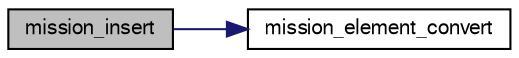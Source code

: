 digraph "mission_insert"
{
  edge [fontname="FreeSans",fontsize="10",labelfontname="FreeSans",labelfontsize="10"];
  node [fontname="FreeSans",fontsize="10",shape=record];
  rankdir="LR";
  Node1 [label="mission_insert",height=0.2,width=0.4,color="black", fillcolor="grey75", style="filled", fontcolor="black"];
  Node1 -> Node2 [color="midnightblue",fontsize="10",style="solid",fontname="FreeSans"];
  Node2 [label="mission_element_convert",height=0.2,width=0.4,color="black", fillcolor="white", style="filled",URL="$mission__common_8c.html#a7102be183680d1bf29c5da57ee31f852",tooltip="Convert mission element&#39;s points format if needed. "];
}
